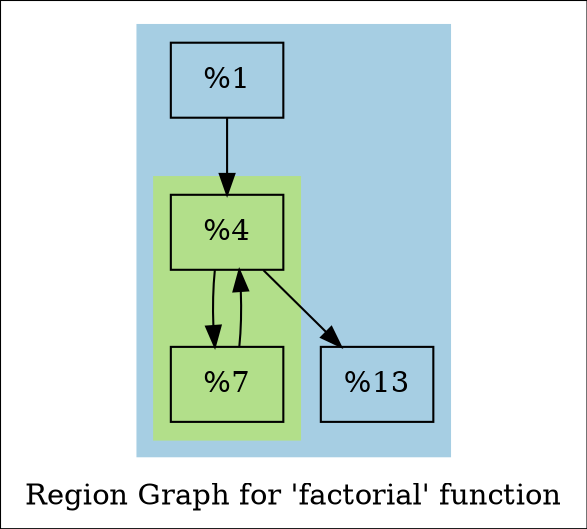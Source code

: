 digraph "Region Graph for 'factorial' function" {
	label="Region Graph for 'factorial' function";

	Node0x55a588221bc0 [shape=record,label="{%1 }"];
	Node0x55a588221bc0 -> Node0x55a588221f70;
	Node0x55a588221f70 [shape=record,label="{%4 }"];
	Node0x55a588221f70 -> Node0x55a5882223b0;
	Node0x55a588221f70 -> Node0x55a588222580;
	Node0x55a5882223b0 [shape=record,label="{%7 }"];
	Node0x55a5882223b0 -> Node0x55a588221f70[constraint=false];
	Node0x55a588222580 [shape=record,label="{%13 }"];
	colorscheme = "paired12"
        subgraph cluster_0x55a588227380 {
          label = "";
          style = filled;
          color = 1
          subgraph cluster_0x55a5882271c0 {
            label = "";
            style = filled;
            color = 3
            Node0x55a588221f70;
            Node0x55a5882223b0;
          }
          Node0x55a588221bc0;
          Node0x55a588222580;
        }
}
